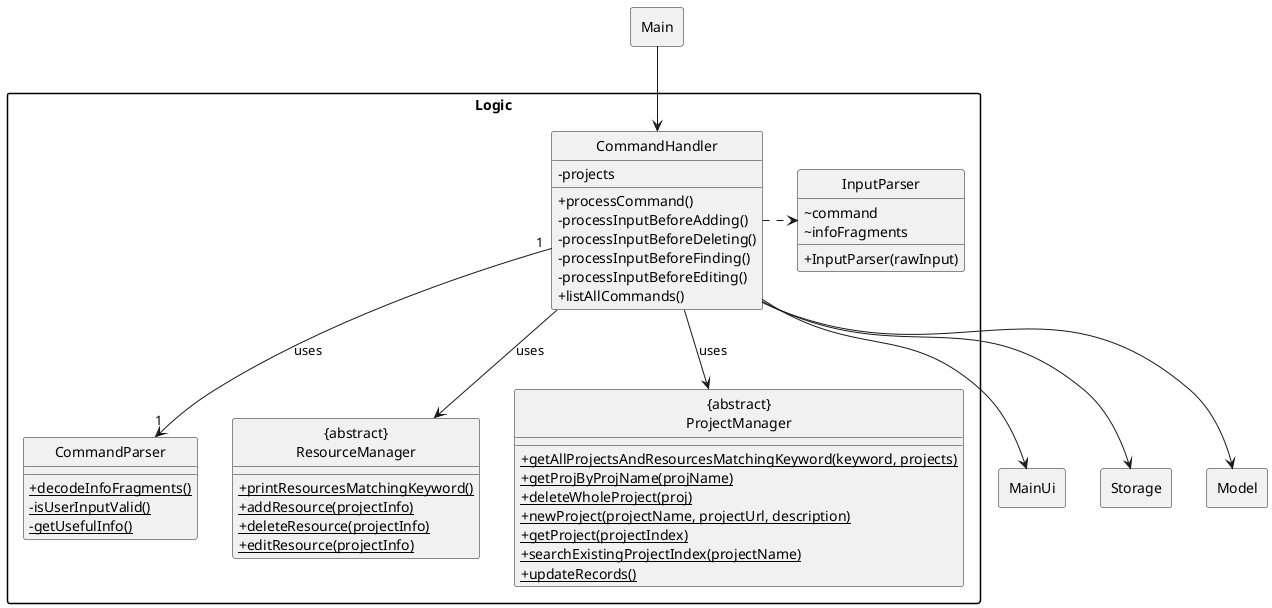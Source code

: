 @startuml
hide circle
skinparam classAttributeIconSize 0
skinparam packageStyle rectangle

package MainUi <<Rectangle>>{
}

package Main <<Rectangle>>{
}

package Storage <<Rectangle>>{
}

package Model <<Rectangle>>{
}

package Logic {
    class CommandHandler {
        - projects
        + processCommand()
        - processInputBeforeAdding()
        - processInputBeforeDeleting()
        - processInputBeforeFinding()
        - processInputBeforeEditing()
        + listAllCommands()
    }

    class CommandParser {
        + {static} decodeInfoFragments()
        - {static} isUserInputValid()
        - {static} getUsefulInfo()
    }

    class InputParser {
        + InputParser(rawInput)
        ~ command
        ~ infoFragments
    }

    class "{abstract}\nResourceManager"{
        + printResourcesMatchingKeyword() {static}
        + addResource(projectInfo) {static}
        + deleteResource(projectInfo) {static}
        + editResource(projectInfo) {static}
    }

    class "{abstract}\nProjectManager"{
        + getAllProjectsAndResourcesMatchingKeyword(keyword, projects) {static}
        + getProjByProjName(projName) {static}
        + deleteWholeProject(proj) {static}
        + newProject(projectName, projectUrl, description) {static}
        + getProject(projectIndex) {static}
        + searchExistingProjectIndex(projectName) {static}
        + updateRecords() {static}
    }

    CommandHandler "1"-->"1" CommandParser:uses
    CommandHandler .> InputParser
    CommandHandler --> "{abstract}\nResourceManager":uses
    CommandHandler --> "{abstract}\nProjectManager":uses
    CommandHandler --> Storage
    CommandHandler --> Model

}

Main --> CommandHandler
CommandHandler --> MainUi

@enduml